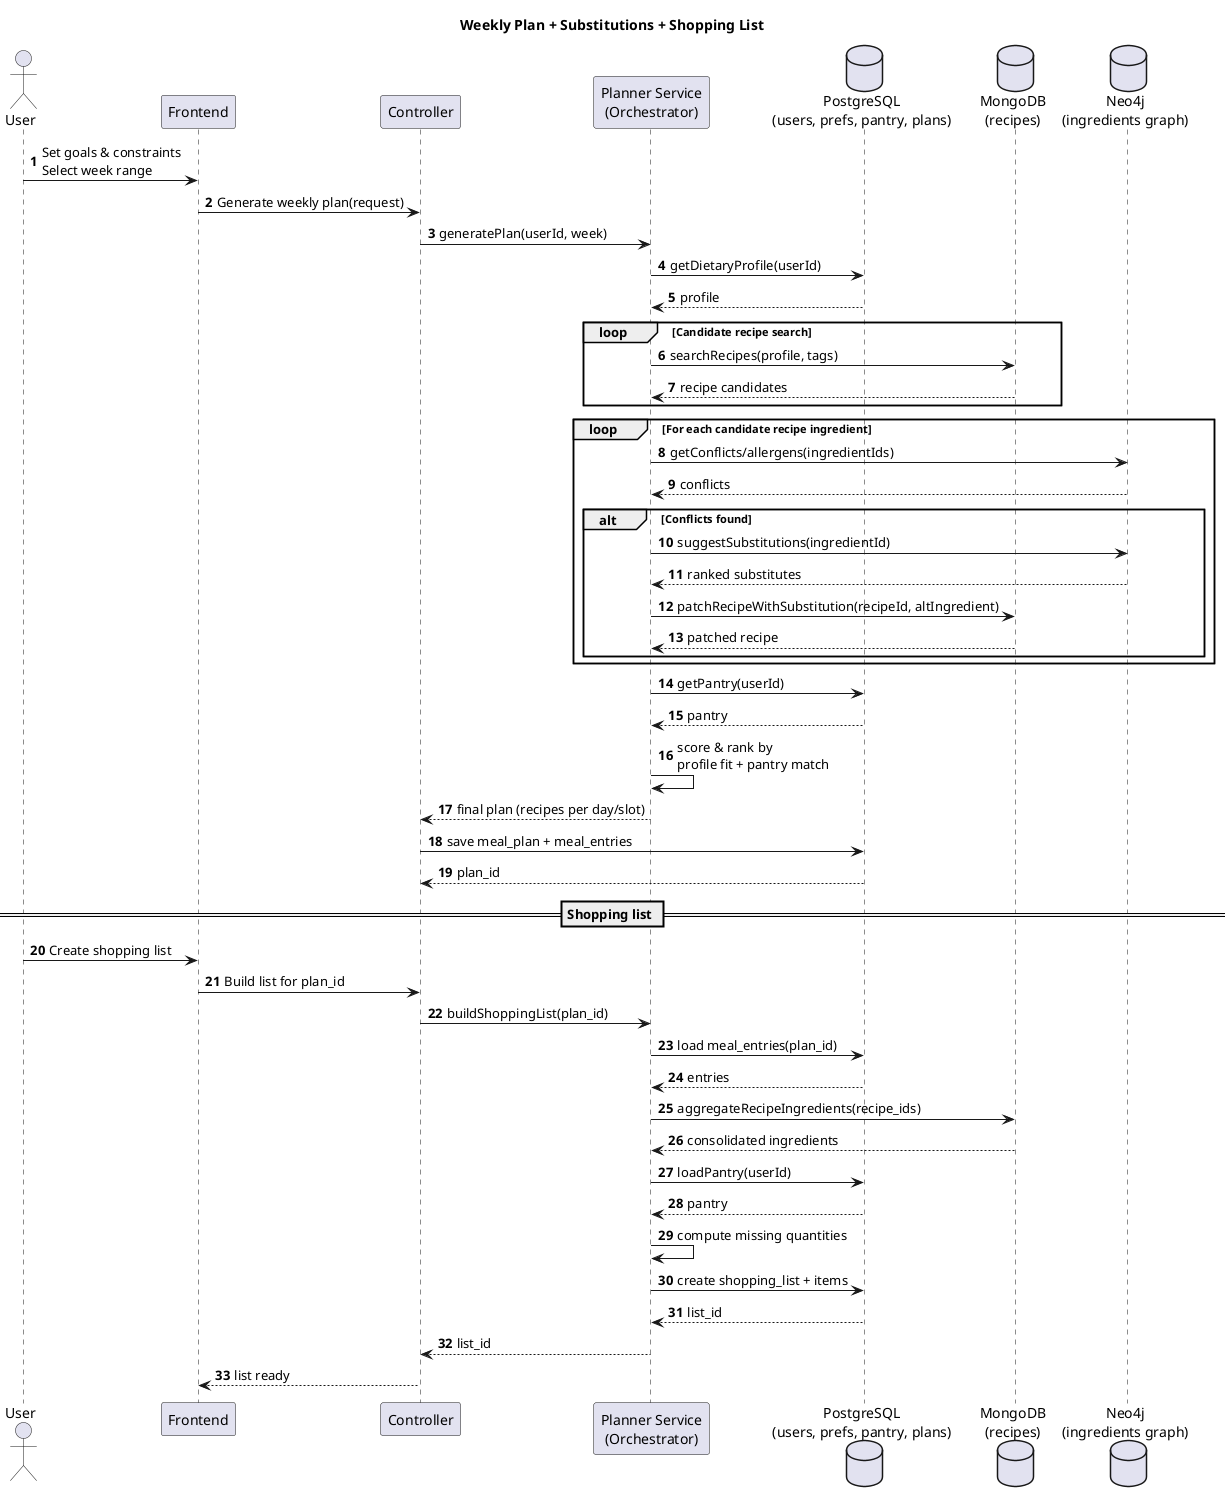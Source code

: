 @startuml
title Weekly Plan + Substitutions + Shopping List

autonumber
actor User
participant "Frontend" as FE
participant "Controller" as C
participant "Planner Service\n(Orchestrator)" as S
database "PostgreSQL\n(users, prefs, pantry, plans)" as PG
database "MongoDB\n(recipes)" as MG
database "Neo4j\n(ingredients graph)" as NJ

User -> FE: Set goals & constraints\nSelect week range
FE -> C: Generate weekly plan(request)
C -> S: generatePlan(userId, week)

S -> PG: getDietaryProfile(userId)
PG --> S: profile

loop Candidate recipe search
  S -> MG: searchRecipes(profile, tags)
  MG --> S: recipe candidates
end

loop For each candidate recipe ingredient
  S -> NJ: getConflicts/allergens(ingredientIds)
  NJ --> S: conflicts
  alt Conflicts found
    S -> NJ: suggestSubstitutions(ingredientId)
    NJ --> S: ranked substitutes
    S -> MG: patchRecipeWithSubstitution(recipeId, altIngredient)
    MG --> S: patched recipe
  end
end

S -> PG: getPantry(userId)
PG --> S: pantry

S -> S: score & rank by\nprofile fit + pantry match
S --> C: final plan (recipes per day/slot)

C -> PG: save meal_plan + meal_entries
PG --> C: plan_id

== Shopping list ==
User -> FE: Create shopping list
FE -> C: Build list for plan_id
C -> S: buildShoppingList(plan_id)

S -> PG: load meal_entries(plan_id)
PG --> S: entries
S -> MG: aggregateRecipeIngredients(recipe_ids)
MG --> S: consolidated ingredients

S -> PG: loadPantry(userId)
PG --> S: pantry

S -> S: compute missing quantities
S -> PG: create shopping_list + items
PG --> S: list_id
S --> C: list_id
C --> FE: list ready

@enduml
